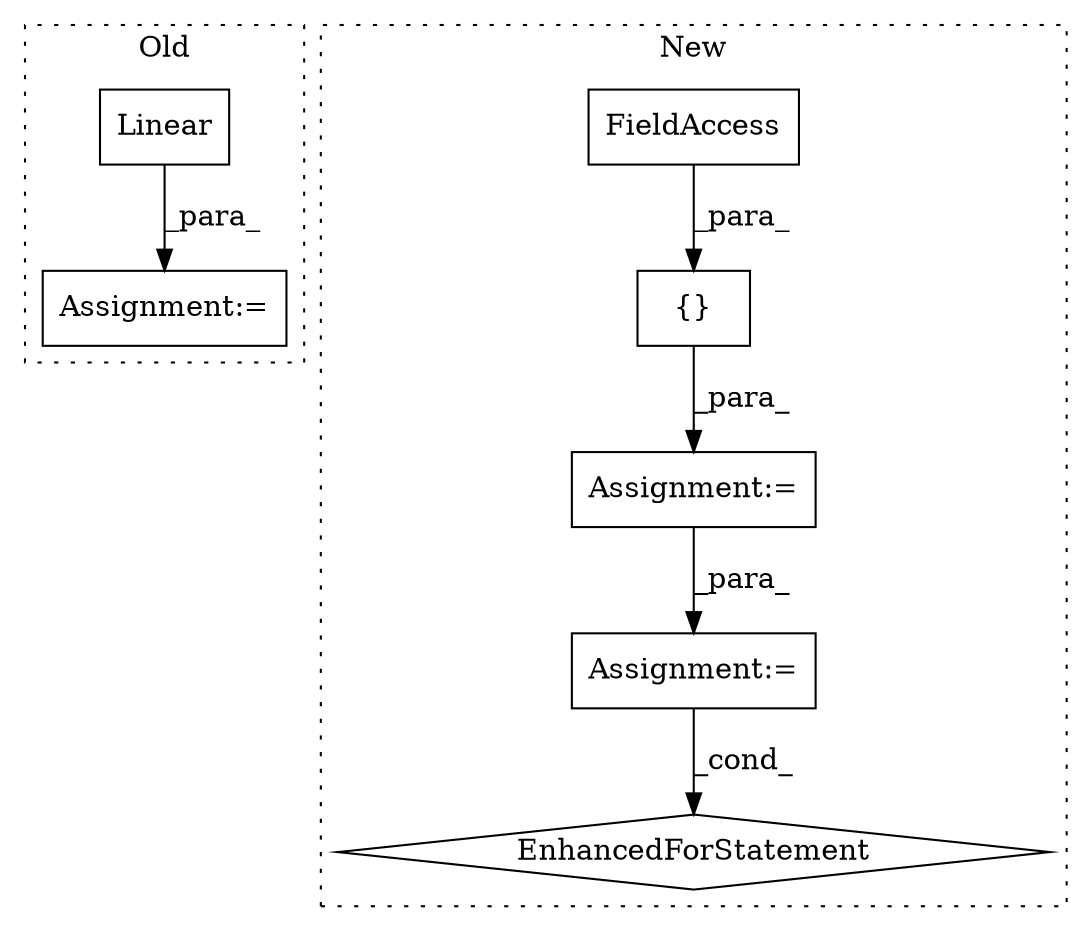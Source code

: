 digraph G {
subgraph cluster0 {
1 [label="Linear" a="32" s="36047,36078" l="7,1" shape="box"];
7 [label="Assignment:=" a="7" s="36037" l="1" shape="box"];
label = "Old";
style="dotted";
}
subgraph cluster1 {
2 [label="EnhancedForStatement" a="70" s="36368,36449" l="53,2" shape="diamond"];
3 [label="Assignment:=" a="7" s="36368,36449" l="53,2" shape="box"];
4 [label="{}" a="4" s="36305,36361" l="1,1" shape="box"];
5 [label="FieldAccess" a="22" s="36306" l="15" shape="box"];
6 [label="Assignment:=" a="7" s="36295" l="1" shape="box"];
label = "New";
style="dotted";
}
1 -> 7 [label="_para_"];
3 -> 2 [label="_cond_"];
4 -> 6 [label="_para_"];
5 -> 4 [label="_para_"];
6 -> 3 [label="_para_"];
}